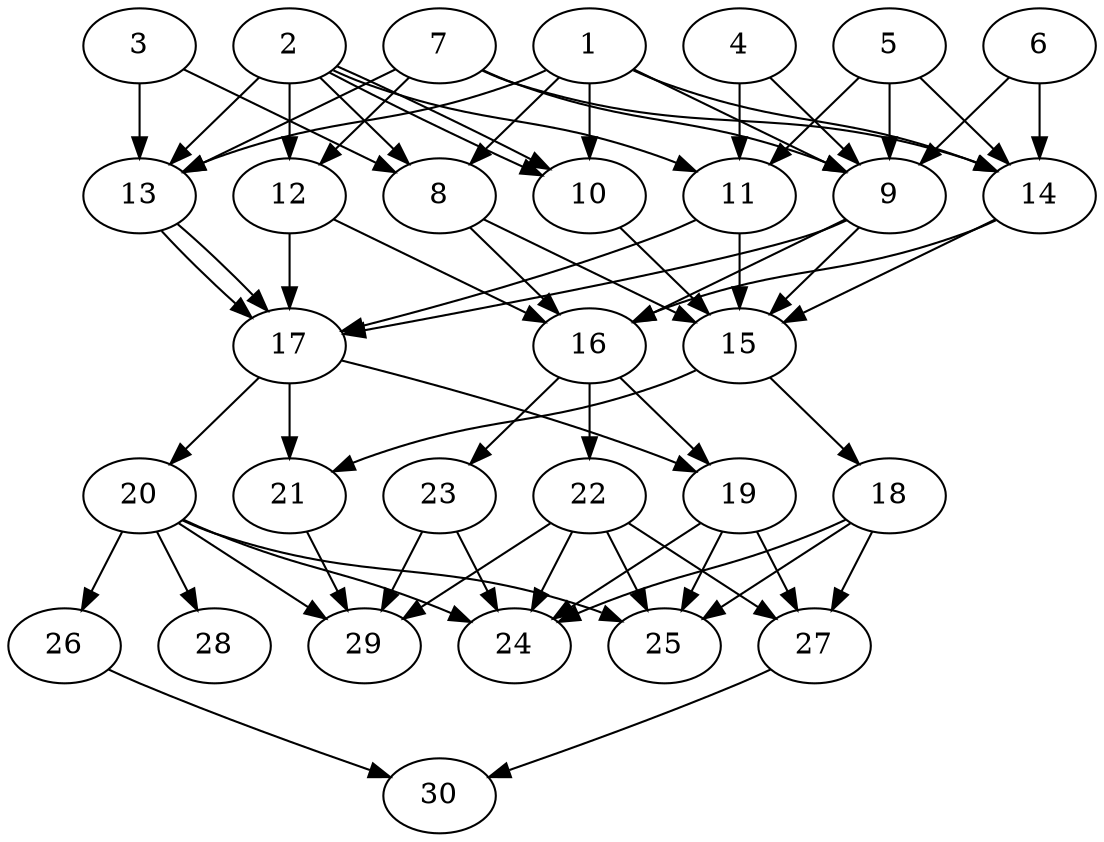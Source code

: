 // DAG automatically generated by daggen at Thu Oct  3 14:04:19 2019
// ./daggen --dot -n 30 --ccr 0.3 --fat 0.5 --regular 0.5 --density 0.7 --mindata 5242880 --maxdata 52428800 
digraph G {
  1 [size="103560533", alpha="0.04", expect_size="31068160"] 
  1 -> 8 [size ="31068160"]
  1 -> 9 [size ="31068160"]
  1 -> 10 [size ="31068160"]
  1 -> 13 [size ="31068160"]
  1 -> 14 [size ="31068160"]
  2 [size="36567040", alpha="0.05", expect_size="10970112"] 
  2 -> 8 [size ="10970112"]
  2 -> 10 [size ="10970112"]
  2 -> 10 [size ="10970112"]
  2 -> 11 [size ="10970112"]
  2 -> 12 [size ="10970112"]
  2 -> 13 [size ="10970112"]
  3 [size="120238080", alpha="0.12", expect_size="36071424"] 
  3 -> 8 [size ="36071424"]
  3 -> 13 [size ="36071424"]
  4 [size="166717440", alpha="0.13", expect_size="50015232"] 
  4 -> 9 [size ="50015232"]
  4 -> 11 [size ="50015232"]
  5 [size="25347413", alpha="0.20", expect_size="7604224"] 
  5 -> 9 [size ="7604224"]
  5 -> 11 [size ="7604224"]
  5 -> 14 [size ="7604224"]
  6 [size="134430720", alpha="0.18", expect_size="40329216"] 
  6 -> 9 [size ="40329216"]
  6 -> 14 [size ="40329216"]
  7 [size="33378987", alpha="0.09", expect_size="10013696"] 
  7 -> 9 [size ="10013696"]
  7 -> 12 [size ="10013696"]
  7 -> 13 [size ="10013696"]
  7 -> 14 [size ="10013696"]
  8 [size="155419307", alpha="0.11", expect_size="46625792"] 
  8 -> 15 [size ="46625792"]
  8 -> 16 [size ="46625792"]
  9 [size="90176853", alpha="0.10", expect_size="27053056"] 
  9 -> 15 [size ="27053056"]
  9 -> 16 [size ="27053056"]
  9 -> 17 [size ="27053056"]
  10 [size="110991360", alpha="0.05", expect_size="33297408"] 
  10 -> 15 [size ="33297408"]
  11 [size="48008533", alpha="0.13", expect_size="14402560"] 
  11 -> 15 [size ="14402560"]
  11 -> 17 [size ="14402560"]
  12 [size="76837547", alpha="0.06", expect_size="23051264"] 
  12 -> 16 [size ="23051264"]
  12 -> 17 [size ="23051264"]
  13 [size="119852373", alpha="0.17", expect_size="35955712"] 
  13 -> 17 [size ="35955712"]
  13 -> 17 [size ="35955712"]
  14 [size="60511573", alpha="0.04", expect_size="18153472"] 
  14 -> 15 [size ="18153472"]
  14 -> 16 [size ="18153472"]
  15 [size="163938987", alpha="0.02", expect_size="49181696"] 
  15 -> 18 [size ="49181696"]
  15 -> 21 [size ="49181696"]
  16 [size="162635093", alpha="0.08", expect_size="48790528"] 
  16 -> 19 [size ="48790528"]
  16 -> 22 [size ="48790528"]
  16 -> 23 [size ="48790528"]
  17 [size="147606187", alpha="0.18", expect_size="44281856"] 
  17 -> 19 [size ="44281856"]
  17 -> 20 [size ="44281856"]
  17 -> 21 [size ="44281856"]
  18 [size="61358080", alpha="0.09", expect_size="18407424"] 
  18 -> 24 [size ="18407424"]
  18 -> 25 [size ="18407424"]
  18 -> 27 [size ="18407424"]
  19 [size="145186133", alpha="0.17", expect_size="43555840"] 
  19 -> 24 [size ="43555840"]
  19 -> 25 [size ="43555840"]
  19 -> 27 [size ="43555840"]
  20 [size="66563413", alpha="0.01", expect_size="19969024"] 
  20 -> 24 [size ="19969024"]
  20 -> 25 [size ="19969024"]
  20 -> 26 [size ="19969024"]
  20 -> 28 [size ="19969024"]
  20 -> 29 [size ="19969024"]
  21 [size="104867840", alpha="0.15", expect_size="31460352"] 
  21 -> 29 [size ="31460352"]
  22 [size="46438400", alpha="0.12", expect_size="13931520"] 
  22 -> 24 [size ="13931520"]
  22 -> 25 [size ="13931520"]
  22 -> 27 [size ="13931520"]
  22 -> 29 [size ="13931520"]
  23 [size="90675200", alpha="0.03", expect_size="27202560"] 
  23 -> 24 [size ="27202560"]
  23 -> 29 [size ="27202560"]
  24 [size="67768320", alpha="0.12", expect_size="20330496"] 
  25 [size="100792320", alpha="0.02", expect_size="30237696"] 
  26 [size="120019627", alpha="0.07", expect_size="36005888"] 
  26 -> 30 [size ="36005888"]
  27 [size="27750400", alpha="0.14", expect_size="8325120"] 
  27 -> 30 [size ="8325120"]
  28 [size="171601920", alpha="0.18", expect_size="51480576"] 
  29 [size="82189653", alpha="0.12", expect_size="24656896"] 
  30 [size="59603627", alpha="0.18", expect_size="17881088"] 
}
